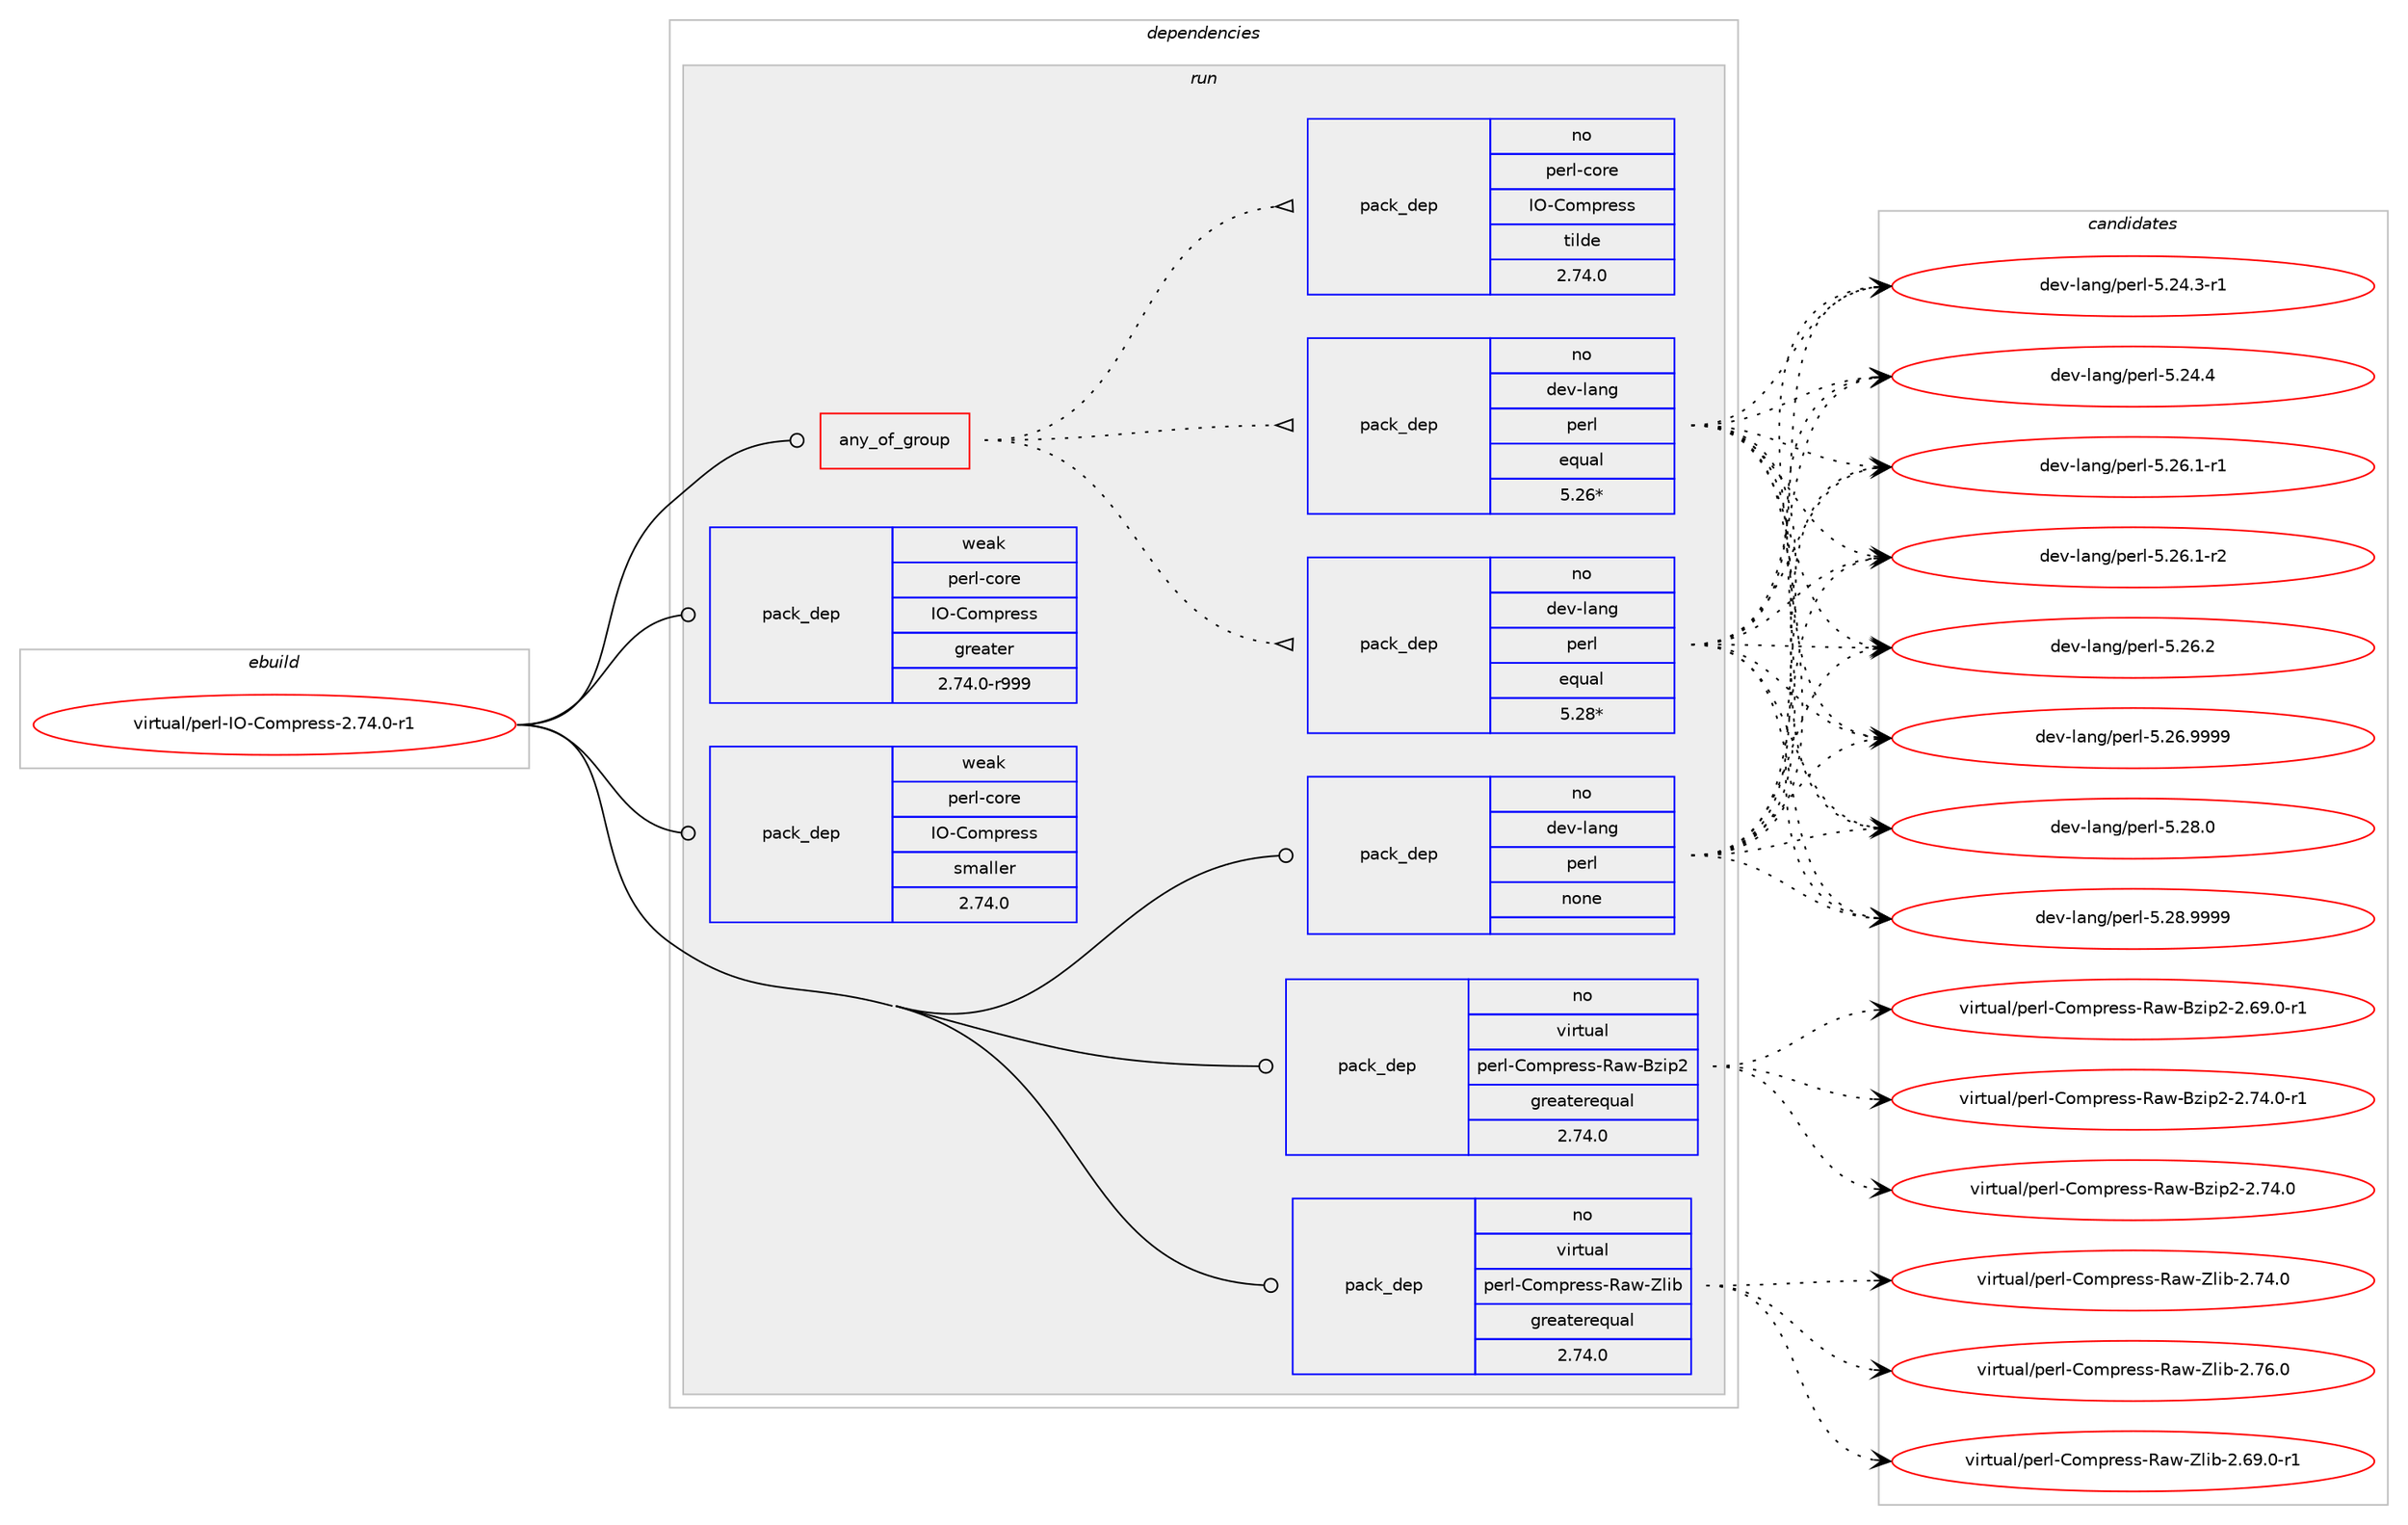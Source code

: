 digraph prolog {

# *************
# Graph options
# *************

newrank=true;
concentrate=true;
compound=true;
graph [rankdir=LR,fontname=Helvetica,fontsize=10,ranksep=1.5];#, ranksep=2.5, nodesep=0.2];
edge  [arrowhead=vee];
node  [fontname=Helvetica,fontsize=10];

# **********
# The ebuild
# **********

subgraph cluster_leftcol {
color=gray;
rank=same;
label=<<i>ebuild</i>>;
id [label="virtual/perl-IO-Compress-2.74.0-r1", color=red, width=4, href="../virtual/perl-IO-Compress-2.74.0-r1.svg"];
}

# ****************
# The dependencies
# ****************

subgraph cluster_midcol {
color=gray;
label=<<i>dependencies</i>>;
subgraph cluster_compile {
fillcolor="#eeeeee";
style=filled;
label=<<i>compile</i>>;
}
subgraph cluster_compileandrun {
fillcolor="#eeeeee";
style=filled;
label=<<i>compile and run</i>>;
}
subgraph cluster_run {
fillcolor="#eeeeee";
style=filled;
label=<<i>run</i>>;
subgraph any48 {
dependency788 [label=<<TABLE BORDER="0" CELLBORDER="1" CELLSPACING="0" CELLPADDING="4"><TR><TD CELLPADDING="10">any_of_group</TD></TR></TABLE>>, shape=none, color=red];subgraph pack641 {
dependency789 [label=<<TABLE BORDER="0" CELLBORDER="1" CELLSPACING="0" CELLPADDING="4" WIDTH="220"><TR><TD ROWSPAN="6" CELLPADDING="30">pack_dep</TD></TR><TR><TD WIDTH="110">no</TD></TR><TR><TD>dev-lang</TD></TR><TR><TD>perl</TD></TR><TR><TD>equal</TD></TR><TR><TD>5.28*</TD></TR></TABLE>>, shape=none, color=blue];
}
dependency788:e -> dependency789:w [weight=20,style="dotted",arrowhead="oinv"];
subgraph pack642 {
dependency790 [label=<<TABLE BORDER="0" CELLBORDER="1" CELLSPACING="0" CELLPADDING="4" WIDTH="220"><TR><TD ROWSPAN="6" CELLPADDING="30">pack_dep</TD></TR><TR><TD WIDTH="110">no</TD></TR><TR><TD>dev-lang</TD></TR><TR><TD>perl</TD></TR><TR><TD>equal</TD></TR><TR><TD>5.26*</TD></TR></TABLE>>, shape=none, color=blue];
}
dependency788:e -> dependency790:w [weight=20,style="dotted",arrowhead="oinv"];
subgraph pack643 {
dependency791 [label=<<TABLE BORDER="0" CELLBORDER="1" CELLSPACING="0" CELLPADDING="4" WIDTH="220"><TR><TD ROWSPAN="6" CELLPADDING="30">pack_dep</TD></TR><TR><TD WIDTH="110">no</TD></TR><TR><TD>perl-core</TD></TR><TR><TD>IO-Compress</TD></TR><TR><TD>tilde</TD></TR><TR><TD>2.74.0</TD></TR></TABLE>>, shape=none, color=blue];
}
dependency788:e -> dependency791:w [weight=20,style="dotted",arrowhead="oinv"];
}
id:e -> dependency788:w [weight=20,style="solid",arrowhead="odot"];
subgraph pack644 {
dependency792 [label=<<TABLE BORDER="0" CELLBORDER="1" CELLSPACING="0" CELLPADDING="4" WIDTH="220"><TR><TD ROWSPAN="6" CELLPADDING="30">pack_dep</TD></TR><TR><TD WIDTH="110">no</TD></TR><TR><TD>dev-lang</TD></TR><TR><TD>perl</TD></TR><TR><TD>none</TD></TR><TR><TD></TD></TR></TABLE>>, shape=none, color=blue];
}
id:e -> dependency792:w [weight=20,style="solid",arrowhead="odot"];
subgraph pack645 {
dependency793 [label=<<TABLE BORDER="0" CELLBORDER="1" CELLSPACING="0" CELLPADDING="4" WIDTH="220"><TR><TD ROWSPAN="6" CELLPADDING="30">pack_dep</TD></TR><TR><TD WIDTH="110">no</TD></TR><TR><TD>virtual</TD></TR><TR><TD>perl-Compress-Raw-Bzip2</TD></TR><TR><TD>greaterequal</TD></TR><TR><TD>2.74.0</TD></TR></TABLE>>, shape=none, color=blue];
}
id:e -> dependency793:w [weight=20,style="solid",arrowhead="odot"];
subgraph pack646 {
dependency794 [label=<<TABLE BORDER="0" CELLBORDER="1" CELLSPACING="0" CELLPADDING="4" WIDTH="220"><TR><TD ROWSPAN="6" CELLPADDING="30">pack_dep</TD></TR><TR><TD WIDTH="110">no</TD></TR><TR><TD>virtual</TD></TR><TR><TD>perl-Compress-Raw-Zlib</TD></TR><TR><TD>greaterequal</TD></TR><TR><TD>2.74.0</TD></TR></TABLE>>, shape=none, color=blue];
}
id:e -> dependency794:w [weight=20,style="solid",arrowhead="odot"];
subgraph pack647 {
dependency795 [label=<<TABLE BORDER="0" CELLBORDER="1" CELLSPACING="0" CELLPADDING="4" WIDTH="220"><TR><TD ROWSPAN="6" CELLPADDING="30">pack_dep</TD></TR><TR><TD WIDTH="110">weak</TD></TR><TR><TD>perl-core</TD></TR><TR><TD>IO-Compress</TD></TR><TR><TD>greater</TD></TR><TR><TD>2.74.0-r999</TD></TR></TABLE>>, shape=none, color=blue];
}
id:e -> dependency795:w [weight=20,style="solid",arrowhead="odot"];
subgraph pack648 {
dependency796 [label=<<TABLE BORDER="0" CELLBORDER="1" CELLSPACING="0" CELLPADDING="4" WIDTH="220"><TR><TD ROWSPAN="6" CELLPADDING="30">pack_dep</TD></TR><TR><TD WIDTH="110">weak</TD></TR><TR><TD>perl-core</TD></TR><TR><TD>IO-Compress</TD></TR><TR><TD>smaller</TD></TR><TR><TD>2.74.0</TD></TR></TABLE>>, shape=none, color=blue];
}
id:e -> dependency796:w [weight=20,style="solid",arrowhead="odot"];
}
}

# **************
# The candidates
# **************

subgraph cluster_choices {
rank=same;
color=gray;
label=<<i>candidates</i>>;

subgraph choice641 {
color=black;
nodesep=1;
choice100101118451089711010347112101114108455346505246514511449 [label="dev-lang/perl-5.24.3-r1", color=red, width=4,href="../dev-lang/perl-5.24.3-r1.svg"];
choice10010111845108971101034711210111410845534650524652 [label="dev-lang/perl-5.24.4", color=red, width=4,href="../dev-lang/perl-5.24.4.svg"];
choice100101118451089711010347112101114108455346505446494511449 [label="dev-lang/perl-5.26.1-r1", color=red, width=4,href="../dev-lang/perl-5.26.1-r1.svg"];
choice100101118451089711010347112101114108455346505446494511450 [label="dev-lang/perl-5.26.1-r2", color=red, width=4,href="../dev-lang/perl-5.26.1-r2.svg"];
choice10010111845108971101034711210111410845534650544650 [label="dev-lang/perl-5.26.2", color=red, width=4,href="../dev-lang/perl-5.26.2.svg"];
choice10010111845108971101034711210111410845534650544657575757 [label="dev-lang/perl-5.26.9999", color=red, width=4,href="../dev-lang/perl-5.26.9999.svg"];
choice10010111845108971101034711210111410845534650564648 [label="dev-lang/perl-5.28.0", color=red, width=4,href="../dev-lang/perl-5.28.0.svg"];
choice10010111845108971101034711210111410845534650564657575757 [label="dev-lang/perl-5.28.9999", color=red, width=4,href="../dev-lang/perl-5.28.9999.svg"];
dependency789:e -> choice100101118451089711010347112101114108455346505246514511449:w [style=dotted,weight="100"];
dependency789:e -> choice10010111845108971101034711210111410845534650524652:w [style=dotted,weight="100"];
dependency789:e -> choice100101118451089711010347112101114108455346505446494511449:w [style=dotted,weight="100"];
dependency789:e -> choice100101118451089711010347112101114108455346505446494511450:w [style=dotted,weight="100"];
dependency789:e -> choice10010111845108971101034711210111410845534650544650:w [style=dotted,weight="100"];
dependency789:e -> choice10010111845108971101034711210111410845534650544657575757:w [style=dotted,weight="100"];
dependency789:e -> choice10010111845108971101034711210111410845534650564648:w [style=dotted,weight="100"];
dependency789:e -> choice10010111845108971101034711210111410845534650564657575757:w [style=dotted,weight="100"];
}
subgraph choice642 {
color=black;
nodesep=1;
choice100101118451089711010347112101114108455346505246514511449 [label="dev-lang/perl-5.24.3-r1", color=red, width=4,href="../dev-lang/perl-5.24.3-r1.svg"];
choice10010111845108971101034711210111410845534650524652 [label="dev-lang/perl-5.24.4", color=red, width=4,href="../dev-lang/perl-5.24.4.svg"];
choice100101118451089711010347112101114108455346505446494511449 [label="dev-lang/perl-5.26.1-r1", color=red, width=4,href="../dev-lang/perl-5.26.1-r1.svg"];
choice100101118451089711010347112101114108455346505446494511450 [label="dev-lang/perl-5.26.1-r2", color=red, width=4,href="../dev-lang/perl-5.26.1-r2.svg"];
choice10010111845108971101034711210111410845534650544650 [label="dev-lang/perl-5.26.2", color=red, width=4,href="../dev-lang/perl-5.26.2.svg"];
choice10010111845108971101034711210111410845534650544657575757 [label="dev-lang/perl-5.26.9999", color=red, width=4,href="../dev-lang/perl-5.26.9999.svg"];
choice10010111845108971101034711210111410845534650564648 [label="dev-lang/perl-5.28.0", color=red, width=4,href="../dev-lang/perl-5.28.0.svg"];
choice10010111845108971101034711210111410845534650564657575757 [label="dev-lang/perl-5.28.9999", color=red, width=4,href="../dev-lang/perl-5.28.9999.svg"];
dependency790:e -> choice100101118451089711010347112101114108455346505246514511449:w [style=dotted,weight="100"];
dependency790:e -> choice10010111845108971101034711210111410845534650524652:w [style=dotted,weight="100"];
dependency790:e -> choice100101118451089711010347112101114108455346505446494511449:w [style=dotted,weight="100"];
dependency790:e -> choice100101118451089711010347112101114108455346505446494511450:w [style=dotted,weight="100"];
dependency790:e -> choice10010111845108971101034711210111410845534650544650:w [style=dotted,weight="100"];
dependency790:e -> choice10010111845108971101034711210111410845534650544657575757:w [style=dotted,weight="100"];
dependency790:e -> choice10010111845108971101034711210111410845534650564648:w [style=dotted,weight="100"];
dependency790:e -> choice10010111845108971101034711210111410845534650564657575757:w [style=dotted,weight="100"];
}
subgraph choice643 {
color=black;
nodesep=1;
}
subgraph choice644 {
color=black;
nodesep=1;
choice100101118451089711010347112101114108455346505246514511449 [label="dev-lang/perl-5.24.3-r1", color=red, width=4,href="../dev-lang/perl-5.24.3-r1.svg"];
choice10010111845108971101034711210111410845534650524652 [label="dev-lang/perl-5.24.4", color=red, width=4,href="../dev-lang/perl-5.24.4.svg"];
choice100101118451089711010347112101114108455346505446494511449 [label="dev-lang/perl-5.26.1-r1", color=red, width=4,href="../dev-lang/perl-5.26.1-r1.svg"];
choice100101118451089711010347112101114108455346505446494511450 [label="dev-lang/perl-5.26.1-r2", color=red, width=4,href="../dev-lang/perl-5.26.1-r2.svg"];
choice10010111845108971101034711210111410845534650544650 [label="dev-lang/perl-5.26.2", color=red, width=4,href="../dev-lang/perl-5.26.2.svg"];
choice10010111845108971101034711210111410845534650544657575757 [label="dev-lang/perl-5.26.9999", color=red, width=4,href="../dev-lang/perl-5.26.9999.svg"];
choice10010111845108971101034711210111410845534650564648 [label="dev-lang/perl-5.28.0", color=red, width=4,href="../dev-lang/perl-5.28.0.svg"];
choice10010111845108971101034711210111410845534650564657575757 [label="dev-lang/perl-5.28.9999", color=red, width=4,href="../dev-lang/perl-5.28.9999.svg"];
dependency792:e -> choice100101118451089711010347112101114108455346505246514511449:w [style=dotted,weight="100"];
dependency792:e -> choice10010111845108971101034711210111410845534650524652:w [style=dotted,weight="100"];
dependency792:e -> choice100101118451089711010347112101114108455346505446494511449:w [style=dotted,weight="100"];
dependency792:e -> choice100101118451089711010347112101114108455346505446494511450:w [style=dotted,weight="100"];
dependency792:e -> choice10010111845108971101034711210111410845534650544650:w [style=dotted,weight="100"];
dependency792:e -> choice10010111845108971101034711210111410845534650544657575757:w [style=dotted,weight="100"];
dependency792:e -> choice10010111845108971101034711210111410845534650564648:w [style=dotted,weight="100"];
dependency792:e -> choice10010111845108971101034711210111410845534650564657575757:w [style=dotted,weight="100"];
}
subgraph choice645 {
color=black;
nodesep=1;
choice1181051141161179710847112101114108456711110911211410111511545829711945661221051125045504655524648 [label="virtual/perl-Compress-Raw-Bzip2-2.74.0", color=red, width=4,href="../virtual/perl-Compress-Raw-Bzip2-2.74.0.svg"];
choice11810511411611797108471121011141084567111109112114101115115458297119456612210511250455046545746484511449 [label="virtual/perl-Compress-Raw-Bzip2-2.69.0-r1", color=red, width=4,href="../virtual/perl-Compress-Raw-Bzip2-2.69.0-r1.svg"];
choice11810511411611797108471121011141084567111109112114101115115458297119456612210511250455046555246484511449 [label="virtual/perl-Compress-Raw-Bzip2-2.74.0-r1", color=red, width=4,href="../virtual/perl-Compress-Raw-Bzip2-2.74.0-r1.svg"];
dependency793:e -> choice1181051141161179710847112101114108456711110911211410111511545829711945661221051125045504655524648:w [style=dotted,weight="100"];
dependency793:e -> choice11810511411611797108471121011141084567111109112114101115115458297119456612210511250455046545746484511449:w [style=dotted,weight="100"];
dependency793:e -> choice11810511411611797108471121011141084567111109112114101115115458297119456612210511250455046555246484511449:w [style=dotted,weight="100"];
}
subgraph choice646 {
color=black;
nodesep=1;
choice11810511411611797108471121011141084567111109112114101115115458297119459010810598455046545746484511449 [label="virtual/perl-Compress-Raw-Zlib-2.69.0-r1", color=red, width=4,href="../virtual/perl-Compress-Raw-Zlib-2.69.0-r1.svg"];
choice1181051141161179710847112101114108456711110911211410111511545829711945901081059845504655524648 [label="virtual/perl-Compress-Raw-Zlib-2.74.0", color=red, width=4,href="../virtual/perl-Compress-Raw-Zlib-2.74.0.svg"];
choice1181051141161179710847112101114108456711110911211410111511545829711945901081059845504655544648 [label="virtual/perl-Compress-Raw-Zlib-2.76.0", color=red, width=4,href="../virtual/perl-Compress-Raw-Zlib-2.76.0.svg"];
dependency794:e -> choice11810511411611797108471121011141084567111109112114101115115458297119459010810598455046545746484511449:w [style=dotted,weight="100"];
dependency794:e -> choice1181051141161179710847112101114108456711110911211410111511545829711945901081059845504655524648:w [style=dotted,weight="100"];
dependency794:e -> choice1181051141161179710847112101114108456711110911211410111511545829711945901081059845504655544648:w [style=dotted,weight="100"];
}
subgraph choice647 {
color=black;
nodesep=1;
}
subgraph choice648 {
color=black;
nodesep=1;
}
}

}

